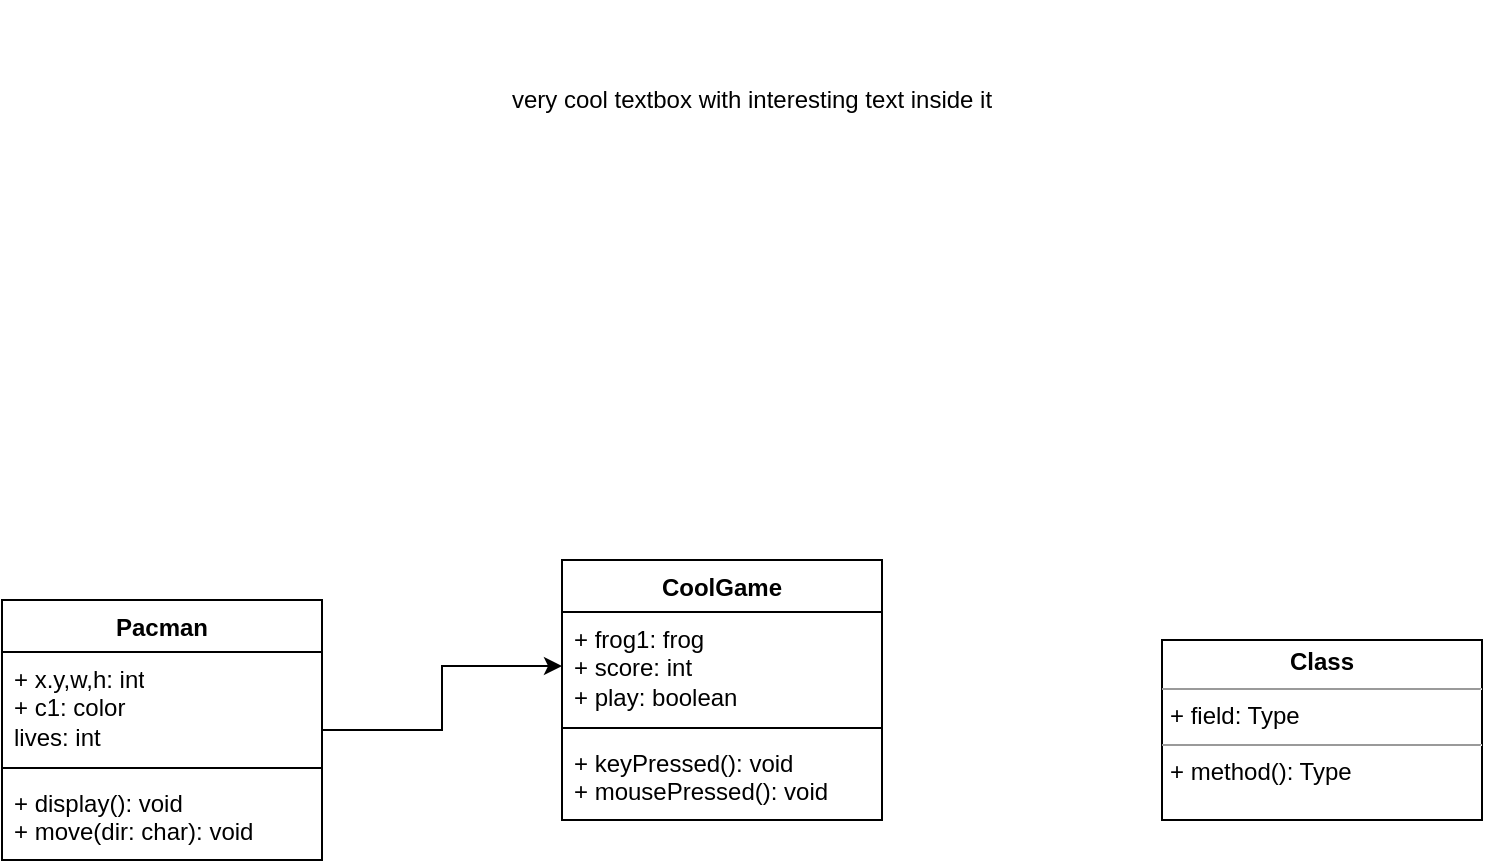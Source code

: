 <mxfile version="22.1.3" type="github">
  <diagram name="Page-1" id="KcWvTnnILDwvKx_kxPsI">
    <mxGraphModel dx="1674" dy="701" grid="1" gridSize="10" guides="1" tooltips="1" connect="1" arrows="1" fold="1" page="1" pageScale="1" pageWidth="850" pageHeight="1100" math="0" shadow="0">
      <root>
        <mxCell id="0" />
        <mxCell id="1" parent="0" />
        <mxCell id="JdniLyswLTGmGoMrltpd-1" value="very cool textbox with interesting text inside it" style="text;html=1;strokeColor=none;fillColor=none;align=center;verticalAlign=middle;whiteSpace=wrap;rounded=0;" parent="1" vertex="1">
          <mxGeometry x="280" width="290" height="100" as="geometry" />
        </mxCell>
        <mxCell id="JdniLyswLTGmGoMrltpd-2" value="CoolGame" style="swimlane;fontStyle=1;align=center;verticalAlign=top;childLayout=stackLayout;horizontal=1;startSize=26;horizontalStack=0;resizeParent=1;resizeParentMax=0;resizeLast=0;collapsible=1;marginBottom=0;whiteSpace=wrap;html=1;" parent="1" vertex="1">
          <mxGeometry x="330" y="280" width="160" height="130" as="geometry" />
        </mxCell>
        <mxCell id="JdniLyswLTGmGoMrltpd-3" value="+ frog1: frog&lt;br&gt;+ score: int&lt;br&gt;+ play: boolean" style="text;strokeColor=none;fillColor=none;align=left;verticalAlign=top;spacingLeft=4;spacingRight=4;overflow=hidden;rotatable=0;points=[[0,0.5],[1,0.5]];portConstraint=eastwest;whiteSpace=wrap;html=1;" parent="JdniLyswLTGmGoMrltpd-2" vertex="1">
          <mxGeometry y="26" width="160" height="54" as="geometry" />
        </mxCell>
        <mxCell id="JdniLyswLTGmGoMrltpd-4" value="" style="line;strokeWidth=1;fillColor=none;align=left;verticalAlign=middle;spacingTop=-1;spacingLeft=3;spacingRight=3;rotatable=0;labelPosition=right;points=[];portConstraint=eastwest;strokeColor=inherit;" parent="JdniLyswLTGmGoMrltpd-2" vertex="1">
          <mxGeometry y="80" width="160" height="8" as="geometry" />
        </mxCell>
        <mxCell id="JdniLyswLTGmGoMrltpd-5" value="+ keyPressed(): void&lt;br&gt;+ mousePressed(): void" style="text;strokeColor=none;fillColor=none;align=left;verticalAlign=top;spacingLeft=4;spacingRight=4;overflow=hidden;rotatable=0;points=[[0,0.5],[1,0.5]];portConstraint=eastwest;whiteSpace=wrap;html=1;" parent="JdniLyswLTGmGoMrltpd-2" vertex="1">
          <mxGeometry y="88" width="160" height="42" as="geometry" />
        </mxCell>
        <mxCell id="J9PlIXSzZT6Vqzslkwwe-2" style="edgeStyle=orthogonalEdgeStyle;rounded=0;orthogonalLoop=1;jettySize=auto;html=1;" edge="1" parent="1" source="JdniLyswLTGmGoMrltpd-6" target="JdniLyswLTGmGoMrltpd-3">
          <mxGeometry relative="1" as="geometry" />
        </mxCell>
        <mxCell id="JdniLyswLTGmGoMrltpd-6" value="Pacman" style="swimlane;fontStyle=1;align=center;verticalAlign=top;childLayout=stackLayout;horizontal=1;startSize=26;horizontalStack=0;resizeParent=1;resizeParentMax=0;resizeLast=0;collapsible=1;marginBottom=0;whiteSpace=wrap;html=1;" parent="1" vertex="1">
          <mxGeometry x="50" y="300" width="160" height="130" as="geometry" />
        </mxCell>
        <mxCell id="JdniLyswLTGmGoMrltpd-7" value="+ x.y,w,h: int&lt;br&gt;+ c1: color&lt;br&gt;lives: int" style="text;strokeColor=none;fillColor=none;align=left;verticalAlign=top;spacingLeft=4;spacingRight=4;overflow=hidden;rotatable=0;points=[[0,0.5],[1,0.5]];portConstraint=eastwest;whiteSpace=wrap;html=1;" parent="JdniLyswLTGmGoMrltpd-6" vertex="1">
          <mxGeometry y="26" width="160" height="54" as="geometry" />
        </mxCell>
        <mxCell id="JdniLyswLTGmGoMrltpd-8" value="" style="line;strokeWidth=1;fillColor=none;align=left;verticalAlign=middle;spacingTop=-1;spacingLeft=3;spacingRight=3;rotatable=0;labelPosition=right;points=[];portConstraint=eastwest;strokeColor=inherit;" parent="JdniLyswLTGmGoMrltpd-6" vertex="1">
          <mxGeometry y="80" width="160" height="8" as="geometry" />
        </mxCell>
        <mxCell id="JdniLyswLTGmGoMrltpd-9" value="+ display(): void&lt;br&gt;+ move(dir: char): void" style="text;strokeColor=none;fillColor=none;align=left;verticalAlign=top;spacingLeft=4;spacingRight=4;overflow=hidden;rotatable=0;points=[[0,0.5],[1,0.5]];portConstraint=eastwest;whiteSpace=wrap;html=1;" parent="JdniLyswLTGmGoMrltpd-6" vertex="1">
          <mxGeometry y="88" width="160" height="42" as="geometry" />
        </mxCell>
        <mxCell id="J9PlIXSzZT6Vqzslkwwe-5" value="&lt;p style=&quot;margin:0px;margin-top:4px;text-align:center;&quot;&gt;&lt;b&gt;Class&lt;/b&gt;&lt;/p&gt;&lt;hr size=&quot;1&quot;/&gt;&lt;p style=&quot;margin:0px;margin-left:4px;&quot;&gt;+ field: Type&lt;/p&gt;&lt;hr size=&quot;1&quot;/&gt;&lt;p style=&quot;margin:0px;margin-left:4px;&quot;&gt;+ method(): Type&lt;/p&gt;" style="verticalAlign=top;align=left;overflow=fill;fontSize=12;fontFamily=Helvetica;html=1;whiteSpace=wrap;" vertex="1" parent="1">
          <mxGeometry x="630" y="320" width="160" height="90" as="geometry" />
        </mxCell>
      </root>
    </mxGraphModel>
  </diagram>
</mxfile>
